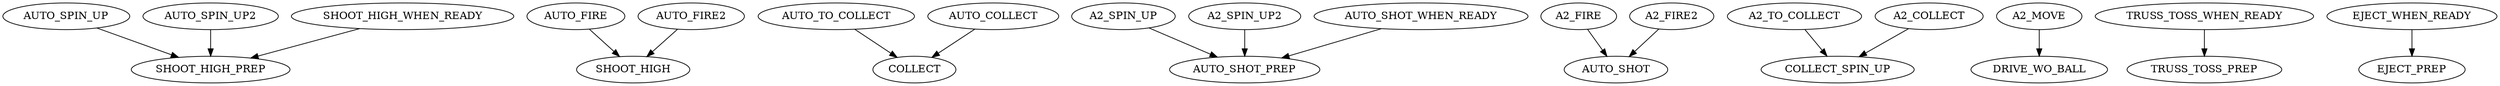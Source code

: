 digraph G{
	AUTO_SPIN_UP->SHOOT_HIGH_PREP
	AUTO_FIRE->SHOOT_HIGH
	AUTO_TO_COLLECT->COLLECT
	AUTO_COLLECT->COLLECT
	AUTO_SPIN_UP2->SHOOT_HIGH_PREP
	AUTO_FIRE2->SHOOT_HIGH
	A2_SPIN_UP->AUTO_SHOT_PREP
	A2_FIRE->AUTO_SHOT
	A2_TO_COLLECT->COLLECT_SPIN_UP
	A2_COLLECT->COLLECT_SPIN_UP
	A2_SPIN_UP2->AUTO_SHOT_PREP
	A2_FIRE2->AUTO_SHOT
	A2_MOVE->DRIVE_WO_BALL
	SHOOT_HIGH_WHEN_READY->SHOOT_HIGH_PREP
	TRUSS_TOSS_WHEN_READY->TRUSS_TOSS_PREP
	EJECT_WHEN_READY->EJECT_PREP
	AUTO_SHOT_WHEN_READY->AUTO_SHOT_PREP
}
